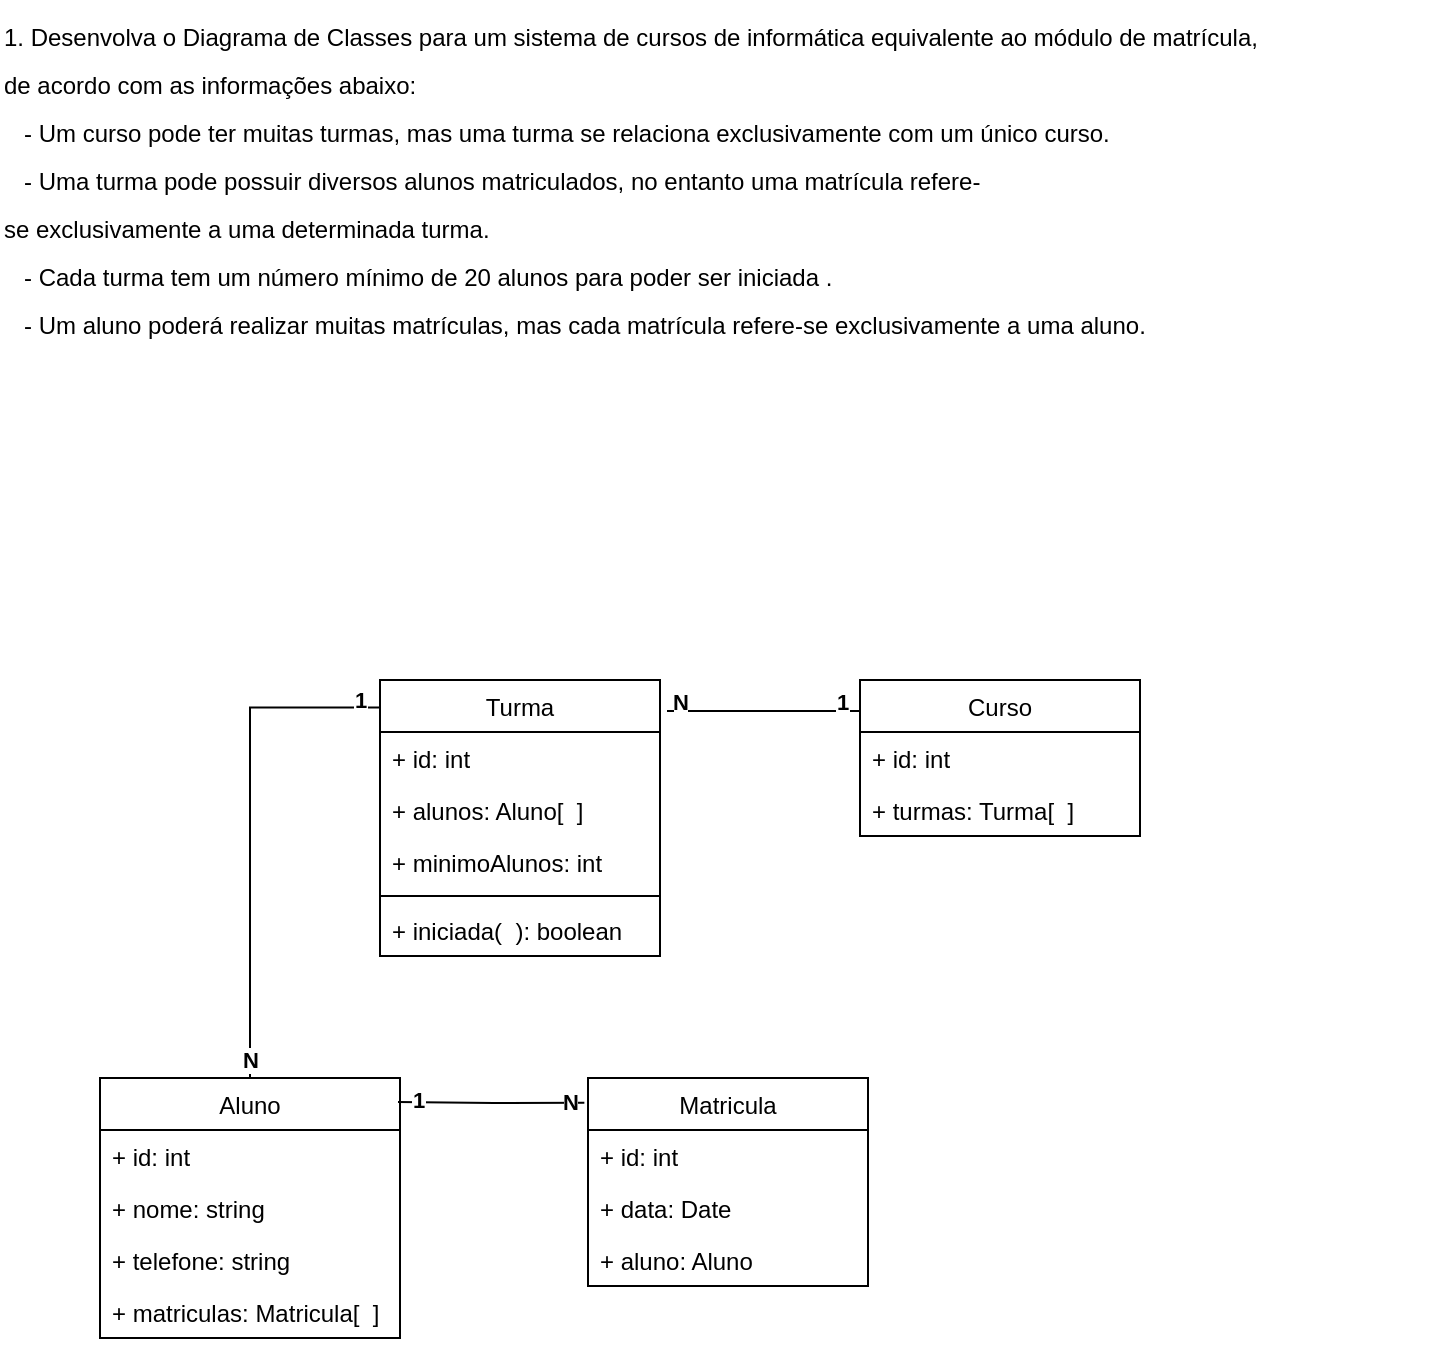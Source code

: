 <mxfile>
    <diagram id="9rc82hFZaeK2HhDP4BfD" name="Page-1">
        <mxGraphModel dx="224" dy="320" grid="1" gridSize="10" guides="1" tooltips="1" connect="1" arrows="1" fold="1" page="1" pageScale="1" pageWidth="827" pageHeight="1169" math="0" shadow="0">
            <root>
                <mxCell id="0"/>
                <mxCell id="1" parent="0"/>
                <mxCell id="2" value="Curso" style="swimlane;fontStyle=0;childLayout=stackLayout;horizontal=1;startSize=26;fillColor=none;horizontalStack=0;resizeParent=1;resizeParentMax=0;resizeLast=0;collapsible=1;marginBottom=0;" parent="1" vertex="1">
                    <mxGeometry x="480" y="360" width="140" height="78" as="geometry">
                        <mxRectangle x="480" y="360" width="60" height="26" as="alternateBounds"/>
                    </mxGeometry>
                </mxCell>
                <mxCell id="34" value="+ id: int" style="text;strokeColor=none;fillColor=none;align=left;verticalAlign=top;spacingLeft=4;spacingRight=4;overflow=hidden;rotatable=0;points=[[0,0.5],[1,0.5]];portConstraint=eastwest;" parent="2" vertex="1">
                    <mxGeometry y="26" width="140" height="26" as="geometry"/>
                </mxCell>
                <mxCell id="3" value="+ turmas: Turma[  ]" style="text;strokeColor=none;fillColor=none;align=left;verticalAlign=top;spacingLeft=4;spacingRight=4;overflow=hidden;rotatable=0;points=[[0,0.5],[1,0.5]];portConstraint=eastwest;" parent="2" vertex="1">
                    <mxGeometry y="52" width="140" height="26" as="geometry"/>
                </mxCell>
                <mxCell id="17" style="edgeStyle=orthogonalEdgeStyle;rounded=0;orthogonalLoop=1;jettySize=auto;html=1;endArrow=none;endFill=0;exitX=1.025;exitY=0.112;exitDx=0;exitDy=0;exitPerimeter=0;entryX=0;entryY=0.199;entryDx=0;entryDy=0;entryPerimeter=0;" parent="1" source="9" target="2" edge="1">
                    <mxGeometry relative="1" as="geometry"/>
                </mxCell>
                <mxCell id="18" value="N" style="edgeLabel;html=1;align=center;verticalAlign=middle;resizable=0;points=[];fontStyle=1" parent="17" vertex="1" connectable="0">
                    <mxGeometry x="-0.813" relative="1" as="geometry">
                        <mxPoint x="-3" y="-5" as="offset"/>
                    </mxGeometry>
                </mxCell>
                <mxCell id="19" value="1" style="edgeLabel;html=1;align=center;verticalAlign=middle;resizable=0;points=[];fontStyle=1" parent="17" vertex="1" connectable="0">
                    <mxGeometry x="0.865" y="1" relative="1" as="geometry">
                        <mxPoint x="-3" y="-4" as="offset"/>
                    </mxGeometry>
                </mxCell>
                <mxCell id="24" style="edgeStyle=orthogonalEdgeStyle;rounded=0;orthogonalLoop=1;jettySize=auto;html=1;exitX=0.001;exitY=0.1;exitDx=0;exitDy=0;startArrow=none;startFill=0;endArrow=none;endFill=0;exitPerimeter=0;" parent="1" source="9" target="12" edge="1">
                    <mxGeometry relative="1" as="geometry"/>
                </mxCell>
                <mxCell id="27" value="N" style="edgeLabel;html=1;align=center;verticalAlign=middle;resizable=0;points=[];fontStyle=1" parent="24" vertex="1" connectable="0">
                    <mxGeometry x="0.849" y="-1" relative="1" as="geometry">
                        <mxPoint x="1" y="10" as="offset"/>
                    </mxGeometry>
                </mxCell>
                <mxCell id="28" value="1" style="edgeLabel;html=1;align=center;verticalAlign=middle;resizable=0;points=[];fontStyle=1" parent="24" vertex="1" connectable="0">
                    <mxGeometry x="-0.842" y="1" relative="1" as="geometry">
                        <mxPoint x="10" y="-5" as="offset"/>
                    </mxGeometry>
                </mxCell>
                <mxCell id="9" value="Turma" style="swimlane;fontStyle=0;childLayout=stackLayout;horizontal=1;startSize=26;fillColor=none;horizontalStack=0;resizeParent=1;resizeParentMax=0;resizeLast=0;collapsible=1;marginBottom=0;" parent="1" vertex="1">
                    <mxGeometry x="240" y="360" width="140" height="138" as="geometry">
                        <mxRectangle x="240" y="360" width="60" height="26" as="alternateBounds"/>
                    </mxGeometry>
                </mxCell>
                <mxCell id="33" value="+ id: int" style="text;strokeColor=none;fillColor=none;align=left;verticalAlign=top;spacingLeft=4;spacingRight=4;overflow=hidden;rotatable=0;points=[[0,0.5],[1,0.5]];portConstraint=eastwest;" parent="9" vertex="1">
                    <mxGeometry y="26" width="140" height="26" as="geometry"/>
                </mxCell>
                <mxCell id="26" value="+ alunos: Aluno[  ]" style="text;strokeColor=none;fillColor=none;align=left;verticalAlign=top;spacingLeft=4;spacingRight=4;overflow=hidden;rotatable=0;points=[[0,0.5],[1,0.5]];portConstraint=eastwest;" parent="9" vertex="1">
                    <mxGeometry y="52" width="140" height="26" as="geometry"/>
                </mxCell>
                <mxCell id="29" value="+ minimoAlunos: int" style="text;strokeColor=none;fillColor=none;align=left;verticalAlign=top;spacingLeft=4;spacingRight=4;overflow=hidden;rotatable=0;points=[[0,0.5],[1,0.5]];portConstraint=eastwest;" parent="9" vertex="1">
                    <mxGeometry y="78" width="140" height="26" as="geometry"/>
                </mxCell>
                <mxCell id="30" value="" style="line;strokeWidth=1;fillColor=none;align=left;verticalAlign=middle;spacingTop=-1;spacingLeft=3;spacingRight=3;rotatable=0;labelPosition=right;points=[];portConstraint=eastwest;" parent="9" vertex="1">
                    <mxGeometry y="104" width="140" height="8" as="geometry"/>
                </mxCell>
                <mxCell id="31" value="+ iniciada(  ): boolean" style="text;strokeColor=none;fillColor=none;align=left;verticalAlign=top;spacingLeft=4;spacingRight=4;overflow=hidden;rotatable=0;points=[[0,0.5],[1,0.5]];portConstraint=eastwest;" parent="9" vertex="1">
                    <mxGeometry y="112" width="140" height="26" as="geometry"/>
                </mxCell>
                <mxCell id="52" style="edgeStyle=orthogonalEdgeStyle;rounded=0;orthogonalLoop=1;jettySize=auto;html=1;entryX=-0.013;entryY=0.119;entryDx=0;entryDy=0;entryPerimeter=0;startArrow=none;startFill=0;endArrow=none;endFill=0;" parent="1" target="21" edge="1">
                    <mxGeometry relative="1" as="geometry">
                        <mxPoint x="249" y="571" as="sourcePoint"/>
                    </mxGeometry>
                </mxCell>
                <mxCell id="53" value="N" style="edgeLabel;html=1;align=center;verticalAlign=middle;resizable=0;points=[];fontStyle=1" parent="52" vertex="1" connectable="0">
                    <mxGeometry x="0.879" y="1" relative="1" as="geometry">
                        <mxPoint x="-2" as="offset"/>
                    </mxGeometry>
                </mxCell>
                <mxCell id="54" value="1" style="edgeLabel;html=1;align=center;verticalAlign=middle;resizable=0;points=[];fontStyle=1" parent="52" vertex="1" connectable="0">
                    <mxGeometry x="-0.876" relative="1" as="geometry">
                        <mxPoint x="4" y="-1" as="offset"/>
                    </mxGeometry>
                </mxCell>
                <mxCell id="12" value="Aluno" style="swimlane;fontStyle=0;childLayout=stackLayout;horizontal=1;startSize=26;fillColor=none;horizontalStack=0;resizeParent=1;resizeParentMax=0;resizeLast=0;collapsible=1;marginBottom=0;" parent="1" vertex="1">
                    <mxGeometry x="100" y="559" width="150" height="130" as="geometry">
                        <mxRectangle x="100" y="559" width="60" height="26" as="alternateBounds"/>
                    </mxGeometry>
                </mxCell>
                <mxCell id="35" value="+ id: int" style="text;strokeColor=none;fillColor=none;align=left;verticalAlign=top;spacingLeft=4;spacingRight=4;overflow=hidden;rotatable=0;points=[[0,0.5],[1,0.5]];portConstraint=eastwest;" parent="12" vertex="1">
                    <mxGeometry y="26" width="150" height="26" as="geometry"/>
                </mxCell>
                <mxCell id="42" value="+ nome: string" style="text;strokeColor=none;fillColor=none;align=left;verticalAlign=top;spacingLeft=4;spacingRight=4;overflow=hidden;rotatable=0;points=[[0,0.5],[1,0.5]];portConstraint=eastwest;" parent="12" vertex="1">
                    <mxGeometry y="52" width="150" height="26" as="geometry"/>
                </mxCell>
                <mxCell id="43" value="+ telefone: string" style="text;strokeColor=none;fillColor=none;align=left;verticalAlign=top;spacingLeft=4;spacingRight=4;overflow=hidden;rotatable=0;points=[[0,0.5],[1,0.5]];portConstraint=eastwest;" parent="12" vertex="1">
                    <mxGeometry y="78" width="150" height="26" as="geometry"/>
                </mxCell>
                <mxCell id="49" value="+ matriculas: Matricula[  ]" style="text;strokeColor=none;fillColor=none;align=left;verticalAlign=top;spacingLeft=4;spacingRight=4;overflow=hidden;rotatable=0;points=[[0,0.5],[1,0.5]];portConstraint=eastwest;" parent="12" vertex="1">
                    <mxGeometry y="104" width="150" height="26" as="geometry"/>
                </mxCell>
                <mxCell id="16" value="&lt;div style=&quot;line-height: 24px&quot;&gt;&lt;div&gt;1.&amp;nbsp;Desenvolva&amp;nbsp;o&amp;nbsp;Diagrama&amp;nbsp;de&amp;nbsp;Classes&amp;nbsp;para&amp;nbsp;um&amp;nbsp;sistema&amp;nbsp;de&amp;nbsp;cursos&amp;nbsp;de&amp;nbsp;informática&amp;nbsp;equivalente&amp;nbsp;ao&amp;nbsp;módulo&amp;nbsp;de&amp;nbsp;matrícula,&lt;/div&gt;&lt;div&gt;de&amp;nbsp;acordo&amp;nbsp;com&amp;nbsp;as&amp;nbsp;informações&amp;nbsp;abaixo:&lt;/div&gt;&lt;div&gt;&amp;nbsp;&amp;nbsp;&amp;nbsp;-&amp;nbsp;Um&amp;nbsp;curso&amp;nbsp;pode&amp;nbsp;ter&amp;nbsp;muitas&amp;nbsp;turmas,&amp;nbsp;mas&amp;nbsp;uma&amp;nbsp;turma&amp;nbsp;se&amp;nbsp;relaciona&amp;nbsp;exclusivamente&amp;nbsp;com&amp;nbsp;um&amp;nbsp;único&amp;nbsp;curso.&lt;/div&gt;&lt;div&gt;&amp;nbsp;&amp;nbsp;&amp;nbsp;-&amp;nbsp;Uma&amp;nbsp;turma&amp;nbsp;pode&amp;nbsp;possuir&amp;nbsp;diversos&amp;nbsp;alunos&amp;nbsp;matriculados,&amp;nbsp;no&amp;nbsp;entanto&amp;nbsp;uma&amp;nbsp;matrícula&amp;nbsp;refere-se&amp;nbsp;exclusivamente&amp;nbsp;a&amp;nbsp;uma&amp;nbsp;determinada&amp;nbsp;turma.&lt;/div&gt;&lt;div&gt;&amp;nbsp;&amp;nbsp;&amp;nbsp;-&amp;nbsp;Cada&amp;nbsp;turma&amp;nbsp;tem&amp;nbsp;um&amp;nbsp;número&amp;nbsp;mínimo&amp;nbsp;de&amp;nbsp;20&amp;nbsp;alunos&amp;nbsp;para&amp;nbsp;poder&amp;nbsp;ser&amp;nbsp;iniciada&amp;nbsp;.&lt;/div&gt;&lt;div&gt;&amp;nbsp;&amp;nbsp;&amp;nbsp;-&amp;nbsp;Um&amp;nbsp;aluno&amp;nbsp;poderá&amp;nbsp;realizar&amp;nbsp;muitas&amp;nbsp;matrículas,&amp;nbsp;mas&amp;nbsp;cada&amp;nbsp;matrícula&amp;nbsp;refere-se&amp;nbsp;exclusivamente&amp;nbsp;a&amp;nbsp;uma&amp;nbsp;aluno.&lt;/div&gt;&lt;br&gt;&lt;/div&gt;" style="text;whiteSpace=wrap;html=1;align=left;" parent="1" vertex="1">
                    <mxGeometry x="50" y="20" width="720" height="210" as="geometry"/>
                </mxCell>
                <mxCell id="21" value="Matricula" style="swimlane;fontStyle=0;childLayout=stackLayout;horizontal=1;startSize=26;fillColor=none;horizontalStack=0;resizeParent=1;resizeParentMax=0;resizeLast=0;collapsible=1;marginBottom=0;" parent="1" vertex="1">
                    <mxGeometry x="344" y="559" width="140" height="104" as="geometry">
                        <mxRectangle x="350" y="559" width="60" height="26" as="alternateBounds"/>
                    </mxGeometry>
                </mxCell>
                <mxCell id="36" value="+ id: int" style="text;strokeColor=none;fillColor=none;align=left;verticalAlign=top;spacingLeft=4;spacingRight=4;overflow=hidden;rotatable=0;points=[[0,0.5],[1,0.5]];portConstraint=eastwest;" parent="21" vertex="1">
                    <mxGeometry y="26" width="140" height="26" as="geometry"/>
                </mxCell>
                <mxCell id="47" value="+ data: Date" style="text;strokeColor=none;fillColor=none;align=left;verticalAlign=top;spacingLeft=4;spacingRight=4;overflow=hidden;rotatable=0;points=[[0,0.5],[1,0.5]];portConstraint=eastwest;" parent="21" vertex="1">
                    <mxGeometry y="52" width="140" height="26" as="geometry"/>
                </mxCell>
                <mxCell id="48" value="+ aluno: Aluno" style="text;strokeColor=none;fillColor=none;align=left;verticalAlign=top;spacingLeft=4;spacingRight=4;overflow=hidden;rotatable=0;points=[[0,0.5],[1,0.5]];portConstraint=eastwest;" parent="21" vertex="1">
                    <mxGeometry y="78" width="140" height="26" as="geometry"/>
                </mxCell>
            </root>
        </mxGraphModel>
    </diagram>
</mxfile>